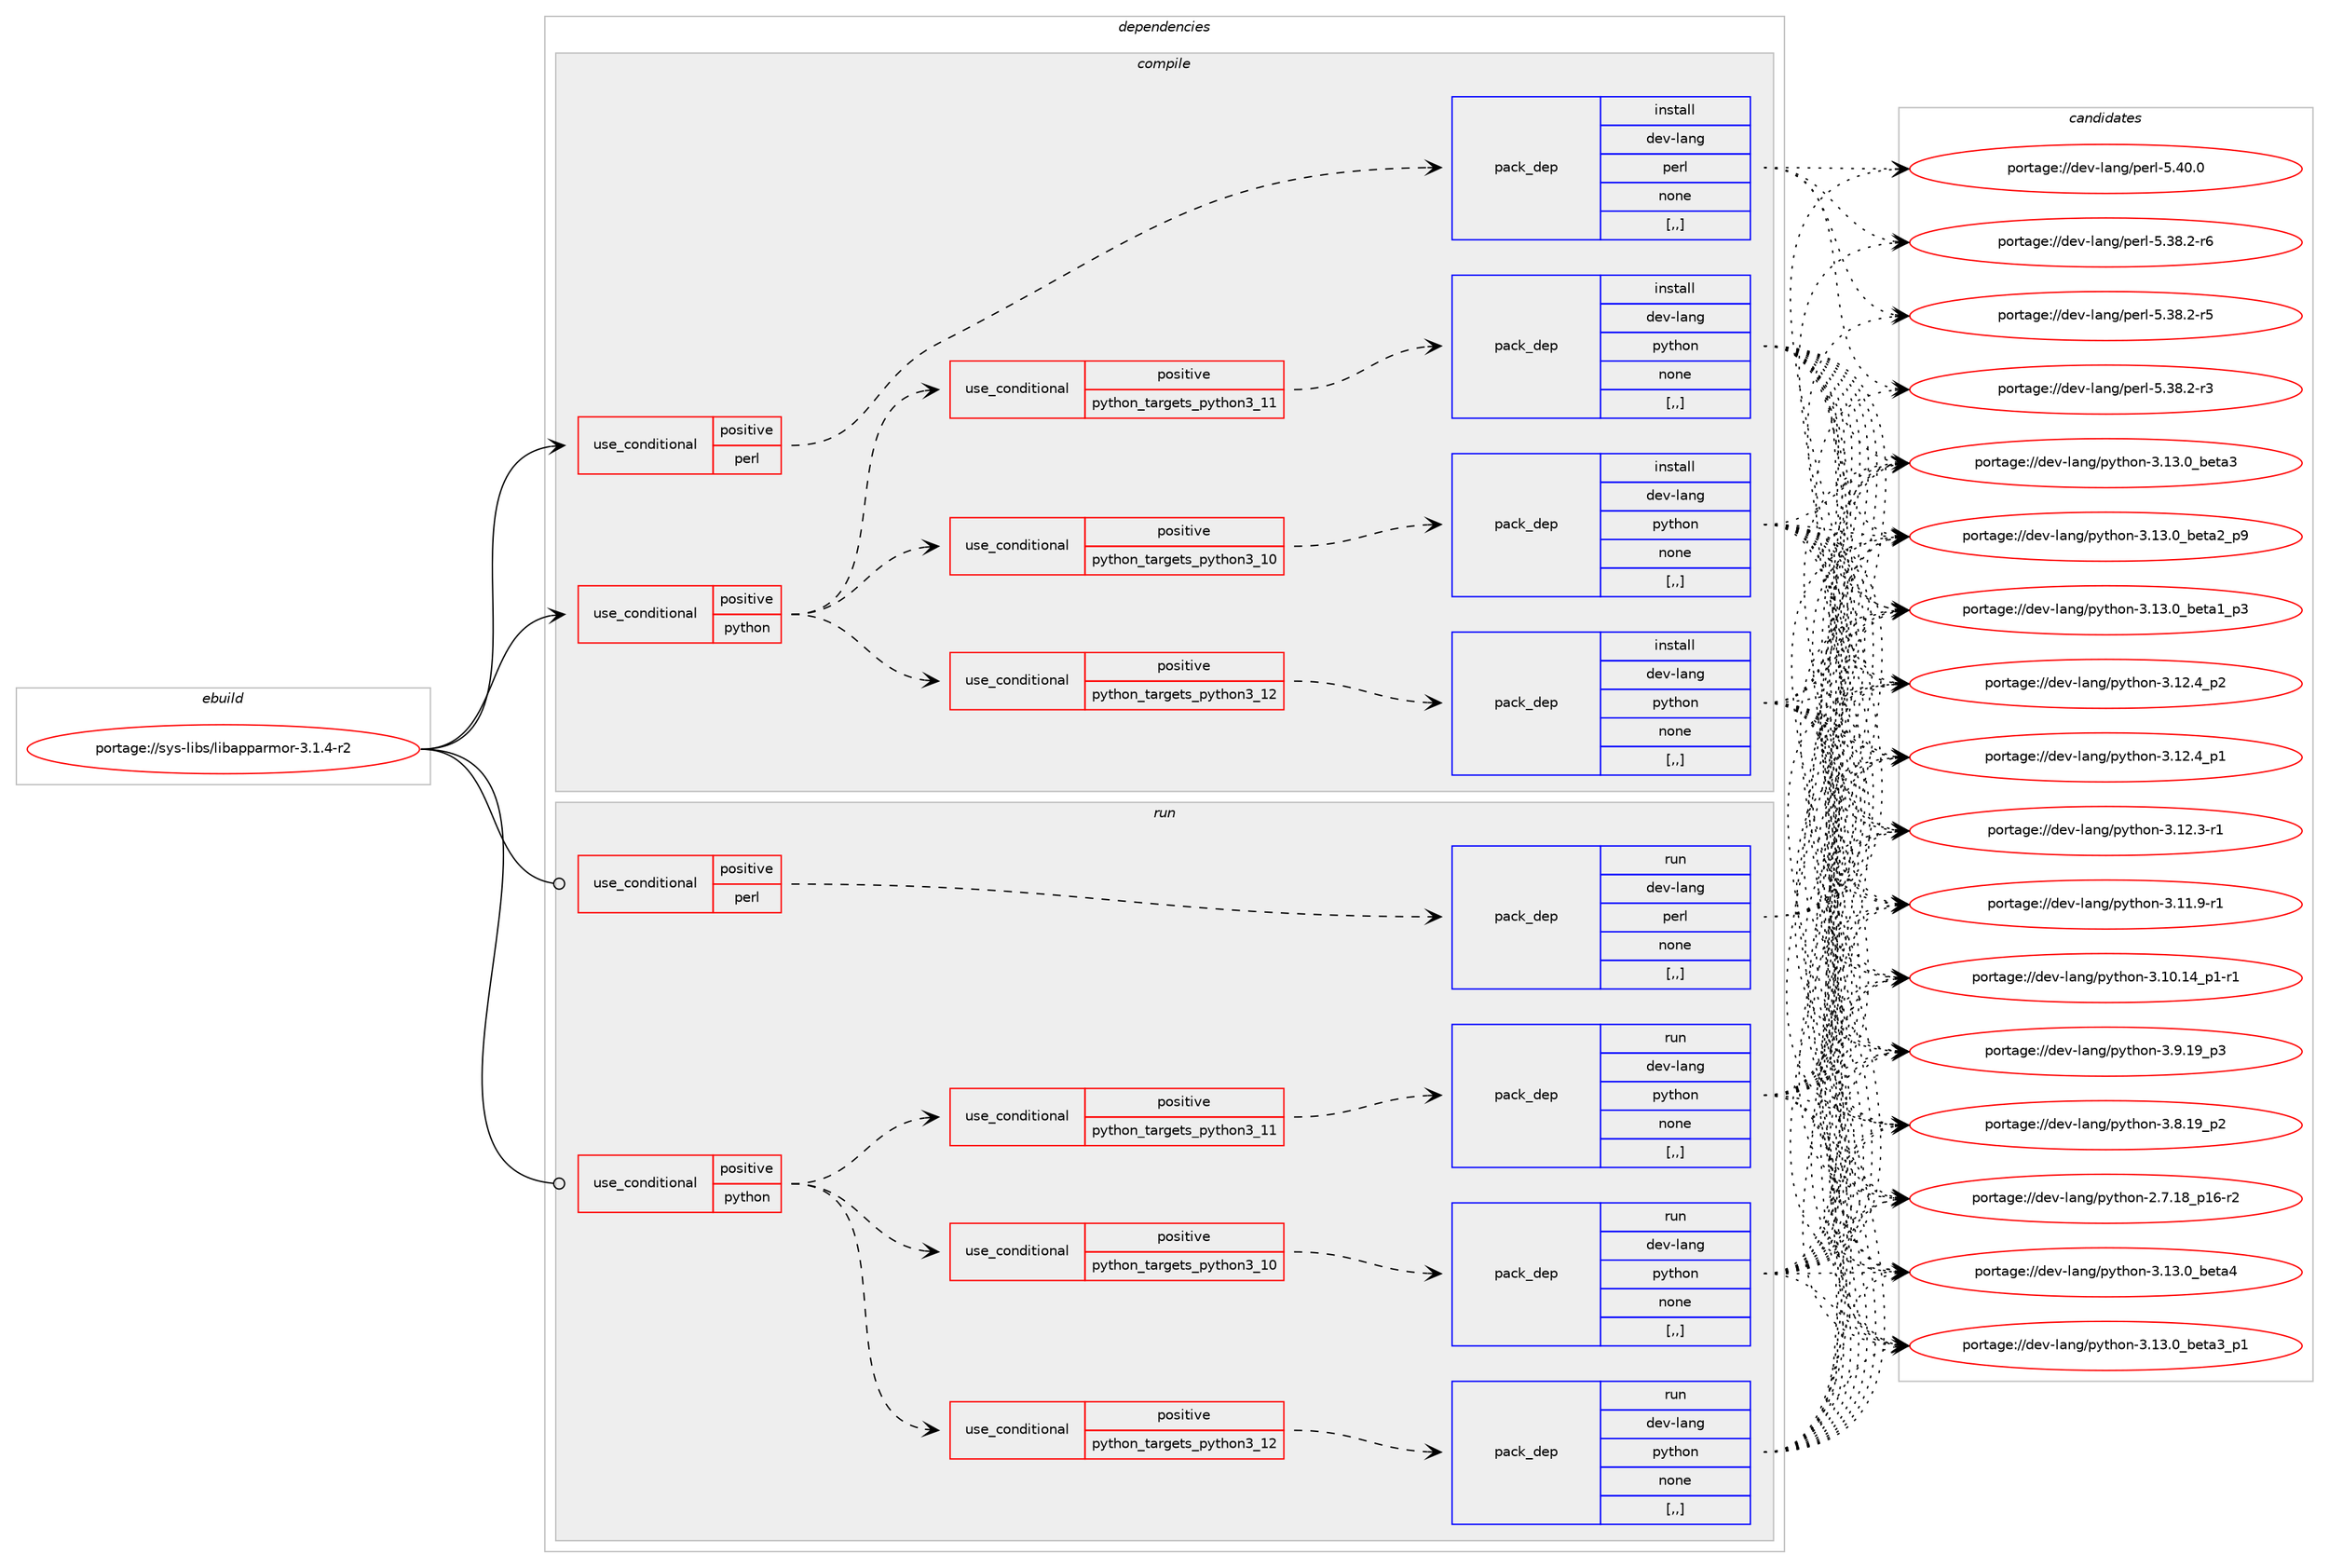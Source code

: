 digraph prolog {

# *************
# Graph options
# *************

newrank=true;
concentrate=true;
compound=true;
graph [rankdir=LR,fontname=Helvetica,fontsize=10,ranksep=1.5];#, ranksep=2.5, nodesep=0.2];
edge  [arrowhead=vee];
node  [fontname=Helvetica,fontsize=10];

# **********
# The ebuild
# **********

subgraph cluster_leftcol {
color=gray;
label=<<i>ebuild</i>>;
id [label="portage://sys-libs/libapparmor-3.1.4-r2", color=red, width=4, href="../sys-libs/libapparmor-3.1.4-r2.svg"];
}

# ****************
# The dependencies
# ****************

subgraph cluster_midcol {
color=gray;
label=<<i>dependencies</i>>;
subgraph cluster_compile {
fillcolor="#eeeeee";
style=filled;
label=<<i>compile</i>>;
subgraph cond117308 {
dependency440381 [label=<<TABLE BORDER="0" CELLBORDER="1" CELLSPACING="0" CELLPADDING="4"><TR><TD ROWSPAN="3" CELLPADDING="10">use_conditional</TD></TR><TR><TD>positive</TD></TR><TR><TD>perl</TD></TR></TABLE>>, shape=none, color=red];
subgraph pack320075 {
dependency440382 [label=<<TABLE BORDER="0" CELLBORDER="1" CELLSPACING="0" CELLPADDING="4" WIDTH="220"><TR><TD ROWSPAN="6" CELLPADDING="30">pack_dep</TD></TR><TR><TD WIDTH="110">install</TD></TR><TR><TD>dev-lang</TD></TR><TR><TD>perl</TD></TR><TR><TD>none</TD></TR><TR><TD>[,,]</TD></TR></TABLE>>, shape=none, color=blue];
}
dependency440381:e -> dependency440382:w [weight=20,style="dashed",arrowhead="vee"];
}
id:e -> dependency440381:w [weight=20,style="solid",arrowhead="vee"];
subgraph cond117309 {
dependency440383 [label=<<TABLE BORDER="0" CELLBORDER="1" CELLSPACING="0" CELLPADDING="4"><TR><TD ROWSPAN="3" CELLPADDING="10">use_conditional</TD></TR><TR><TD>positive</TD></TR><TR><TD>python</TD></TR></TABLE>>, shape=none, color=red];
subgraph cond117310 {
dependency440384 [label=<<TABLE BORDER="0" CELLBORDER="1" CELLSPACING="0" CELLPADDING="4"><TR><TD ROWSPAN="3" CELLPADDING="10">use_conditional</TD></TR><TR><TD>positive</TD></TR><TR><TD>python_targets_python3_10</TD></TR></TABLE>>, shape=none, color=red];
subgraph pack320076 {
dependency440385 [label=<<TABLE BORDER="0" CELLBORDER="1" CELLSPACING="0" CELLPADDING="4" WIDTH="220"><TR><TD ROWSPAN="6" CELLPADDING="30">pack_dep</TD></TR><TR><TD WIDTH="110">install</TD></TR><TR><TD>dev-lang</TD></TR><TR><TD>python</TD></TR><TR><TD>none</TD></TR><TR><TD>[,,]</TD></TR></TABLE>>, shape=none, color=blue];
}
dependency440384:e -> dependency440385:w [weight=20,style="dashed",arrowhead="vee"];
}
dependency440383:e -> dependency440384:w [weight=20,style="dashed",arrowhead="vee"];
subgraph cond117311 {
dependency440386 [label=<<TABLE BORDER="0" CELLBORDER="1" CELLSPACING="0" CELLPADDING="4"><TR><TD ROWSPAN="3" CELLPADDING="10">use_conditional</TD></TR><TR><TD>positive</TD></TR><TR><TD>python_targets_python3_11</TD></TR></TABLE>>, shape=none, color=red];
subgraph pack320077 {
dependency440387 [label=<<TABLE BORDER="0" CELLBORDER="1" CELLSPACING="0" CELLPADDING="4" WIDTH="220"><TR><TD ROWSPAN="6" CELLPADDING="30">pack_dep</TD></TR><TR><TD WIDTH="110">install</TD></TR><TR><TD>dev-lang</TD></TR><TR><TD>python</TD></TR><TR><TD>none</TD></TR><TR><TD>[,,]</TD></TR></TABLE>>, shape=none, color=blue];
}
dependency440386:e -> dependency440387:w [weight=20,style="dashed",arrowhead="vee"];
}
dependency440383:e -> dependency440386:w [weight=20,style="dashed",arrowhead="vee"];
subgraph cond117312 {
dependency440388 [label=<<TABLE BORDER="0" CELLBORDER="1" CELLSPACING="0" CELLPADDING="4"><TR><TD ROWSPAN="3" CELLPADDING="10">use_conditional</TD></TR><TR><TD>positive</TD></TR><TR><TD>python_targets_python3_12</TD></TR></TABLE>>, shape=none, color=red];
subgraph pack320078 {
dependency440389 [label=<<TABLE BORDER="0" CELLBORDER="1" CELLSPACING="0" CELLPADDING="4" WIDTH="220"><TR><TD ROWSPAN="6" CELLPADDING="30">pack_dep</TD></TR><TR><TD WIDTH="110">install</TD></TR><TR><TD>dev-lang</TD></TR><TR><TD>python</TD></TR><TR><TD>none</TD></TR><TR><TD>[,,]</TD></TR></TABLE>>, shape=none, color=blue];
}
dependency440388:e -> dependency440389:w [weight=20,style="dashed",arrowhead="vee"];
}
dependency440383:e -> dependency440388:w [weight=20,style="dashed",arrowhead="vee"];
}
id:e -> dependency440383:w [weight=20,style="solid",arrowhead="vee"];
}
subgraph cluster_compileandrun {
fillcolor="#eeeeee";
style=filled;
label=<<i>compile and run</i>>;
}
subgraph cluster_run {
fillcolor="#eeeeee";
style=filled;
label=<<i>run</i>>;
subgraph cond117313 {
dependency440390 [label=<<TABLE BORDER="0" CELLBORDER="1" CELLSPACING="0" CELLPADDING="4"><TR><TD ROWSPAN="3" CELLPADDING="10">use_conditional</TD></TR><TR><TD>positive</TD></TR><TR><TD>perl</TD></TR></TABLE>>, shape=none, color=red];
subgraph pack320079 {
dependency440391 [label=<<TABLE BORDER="0" CELLBORDER="1" CELLSPACING="0" CELLPADDING="4" WIDTH="220"><TR><TD ROWSPAN="6" CELLPADDING="30">pack_dep</TD></TR><TR><TD WIDTH="110">run</TD></TR><TR><TD>dev-lang</TD></TR><TR><TD>perl</TD></TR><TR><TD>none</TD></TR><TR><TD>[,,]</TD></TR></TABLE>>, shape=none, color=blue];
}
dependency440390:e -> dependency440391:w [weight=20,style="dashed",arrowhead="vee"];
}
id:e -> dependency440390:w [weight=20,style="solid",arrowhead="odot"];
subgraph cond117314 {
dependency440392 [label=<<TABLE BORDER="0" CELLBORDER="1" CELLSPACING="0" CELLPADDING="4"><TR><TD ROWSPAN="3" CELLPADDING="10">use_conditional</TD></TR><TR><TD>positive</TD></TR><TR><TD>python</TD></TR></TABLE>>, shape=none, color=red];
subgraph cond117315 {
dependency440393 [label=<<TABLE BORDER="0" CELLBORDER="1" CELLSPACING="0" CELLPADDING="4"><TR><TD ROWSPAN="3" CELLPADDING="10">use_conditional</TD></TR><TR><TD>positive</TD></TR><TR><TD>python_targets_python3_10</TD></TR></TABLE>>, shape=none, color=red];
subgraph pack320080 {
dependency440394 [label=<<TABLE BORDER="0" CELLBORDER="1" CELLSPACING="0" CELLPADDING="4" WIDTH="220"><TR><TD ROWSPAN="6" CELLPADDING="30">pack_dep</TD></TR><TR><TD WIDTH="110">run</TD></TR><TR><TD>dev-lang</TD></TR><TR><TD>python</TD></TR><TR><TD>none</TD></TR><TR><TD>[,,]</TD></TR></TABLE>>, shape=none, color=blue];
}
dependency440393:e -> dependency440394:w [weight=20,style="dashed",arrowhead="vee"];
}
dependency440392:e -> dependency440393:w [weight=20,style="dashed",arrowhead="vee"];
subgraph cond117316 {
dependency440395 [label=<<TABLE BORDER="0" CELLBORDER="1" CELLSPACING="0" CELLPADDING="4"><TR><TD ROWSPAN="3" CELLPADDING="10">use_conditional</TD></TR><TR><TD>positive</TD></TR><TR><TD>python_targets_python3_11</TD></TR></TABLE>>, shape=none, color=red];
subgraph pack320081 {
dependency440396 [label=<<TABLE BORDER="0" CELLBORDER="1" CELLSPACING="0" CELLPADDING="4" WIDTH="220"><TR><TD ROWSPAN="6" CELLPADDING="30">pack_dep</TD></TR><TR><TD WIDTH="110">run</TD></TR><TR><TD>dev-lang</TD></TR><TR><TD>python</TD></TR><TR><TD>none</TD></TR><TR><TD>[,,]</TD></TR></TABLE>>, shape=none, color=blue];
}
dependency440395:e -> dependency440396:w [weight=20,style="dashed",arrowhead="vee"];
}
dependency440392:e -> dependency440395:w [weight=20,style="dashed",arrowhead="vee"];
subgraph cond117317 {
dependency440397 [label=<<TABLE BORDER="0" CELLBORDER="1" CELLSPACING="0" CELLPADDING="4"><TR><TD ROWSPAN="3" CELLPADDING="10">use_conditional</TD></TR><TR><TD>positive</TD></TR><TR><TD>python_targets_python3_12</TD></TR></TABLE>>, shape=none, color=red];
subgraph pack320082 {
dependency440398 [label=<<TABLE BORDER="0" CELLBORDER="1" CELLSPACING="0" CELLPADDING="4" WIDTH="220"><TR><TD ROWSPAN="6" CELLPADDING="30">pack_dep</TD></TR><TR><TD WIDTH="110">run</TD></TR><TR><TD>dev-lang</TD></TR><TR><TD>python</TD></TR><TR><TD>none</TD></TR><TR><TD>[,,]</TD></TR></TABLE>>, shape=none, color=blue];
}
dependency440397:e -> dependency440398:w [weight=20,style="dashed",arrowhead="vee"];
}
dependency440392:e -> dependency440397:w [weight=20,style="dashed",arrowhead="vee"];
}
id:e -> dependency440392:w [weight=20,style="solid",arrowhead="odot"];
}
}

# **************
# The candidates
# **************

subgraph cluster_choices {
rank=same;
color=gray;
label=<<i>candidates</i>>;

subgraph choice320075 {
color=black;
nodesep=1;
choice10010111845108971101034711210111410845534652484648 [label="portage://dev-lang/perl-5.40.0", color=red, width=4,href="../dev-lang/perl-5.40.0.svg"];
choice100101118451089711010347112101114108455346515646504511454 [label="portage://dev-lang/perl-5.38.2-r6", color=red, width=4,href="../dev-lang/perl-5.38.2-r6.svg"];
choice100101118451089711010347112101114108455346515646504511453 [label="portage://dev-lang/perl-5.38.2-r5", color=red, width=4,href="../dev-lang/perl-5.38.2-r5.svg"];
choice100101118451089711010347112101114108455346515646504511451 [label="portage://dev-lang/perl-5.38.2-r3", color=red, width=4,href="../dev-lang/perl-5.38.2-r3.svg"];
dependency440382:e -> choice10010111845108971101034711210111410845534652484648:w [style=dotted,weight="100"];
dependency440382:e -> choice100101118451089711010347112101114108455346515646504511454:w [style=dotted,weight="100"];
dependency440382:e -> choice100101118451089711010347112101114108455346515646504511453:w [style=dotted,weight="100"];
dependency440382:e -> choice100101118451089711010347112101114108455346515646504511451:w [style=dotted,weight="100"];
}
subgraph choice320076 {
color=black;
nodesep=1;
choice1001011184510897110103471121211161041111104551464951464895981011169752 [label="portage://dev-lang/python-3.13.0_beta4", color=red, width=4,href="../dev-lang/python-3.13.0_beta4.svg"];
choice10010111845108971101034711212111610411111045514649514648959810111697519511249 [label="portage://dev-lang/python-3.13.0_beta3_p1", color=red, width=4,href="../dev-lang/python-3.13.0_beta3_p1.svg"];
choice1001011184510897110103471121211161041111104551464951464895981011169751 [label="portage://dev-lang/python-3.13.0_beta3", color=red, width=4,href="../dev-lang/python-3.13.0_beta3.svg"];
choice10010111845108971101034711212111610411111045514649514648959810111697509511257 [label="portage://dev-lang/python-3.13.0_beta2_p9", color=red, width=4,href="../dev-lang/python-3.13.0_beta2_p9.svg"];
choice10010111845108971101034711212111610411111045514649514648959810111697499511251 [label="portage://dev-lang/python-3.13.0_beta1_p3", color=red, width=4,href="../dev-lang/python-3.13.0_beta1_p3.svg"];
choice100101118451089711010347112121116104111110455146495046529511250 [label="portage://dev-lang/python-3.12.4_p2", color=red, width=4,href="../dev-lang/python-3.12.4_p2.svg"];
choice100101118451089711010347112121116104111110455146495046529511249 [label="portage://dev-lang/python-3.12.4_p1", color=red, width=4,href="../dev-lang/python-3.12.4_p1.svg"];
choice100101118451089711010347112121116104111110455146495046514511449 [label="portage://dev-lang/python-3.12.3-r1", color=red, width=4,href="../dev-lang/python-3.12.3-r1.svg"];
choice100101118451089711010347112121116104111110455146494946574511449 [label="portage://dev-lang/python-3.11.9-r1", color=red, width=4,href="../dev-lang/python-3.11.9-r1.svg"];
choice100101118451089711010347112121116104111110455146494846495295112494511449 [label="portage://dev-lang/python-3.10.14_p1-r1", color=red, width=4,href="../dev-lang/python-3.10.14_p1-r1.svg"];
choice100101118451089711010347112121116104111110455146574649579511251 [label="portage://dev-lang/python-3.9.19_p3", color=red, width=4,href="../dev-lang/python-3.9.19_p3.svg"];
choice100101118451089711010347112121116104111110455146564649579511250 [label="portage://dev-lang/python-3.8.19_p2", color=red, width=4,href="../dev-lang/python-3.8.19_p2.svg"];
choice100101118451089711010347112121116104111110455046554649569511249544511450 [label="portage://dev-lang/python-2.7.18_p16-r2", color=red, width=4,href="../dev-lang/python-2.7.18_p16-r2.svg"];
dependency440385:e -> choice1001011184510897110103471121211161041111104551464951464895981011169752:w [style=dotted,weight="100"];
dependency440385:e -> choice10010111845108971101034711212111610411111045514649514648959810111697519511249:w [style=dotted,weight="100"];
dependency440385:e -> choice1001011184510897110103471121211161041111104551464951464895981011169751:w [style=dotted,weight="100"];
dependency440385:e -> choice10010111845108971101034711212111610411111045514649514648959810111697509511257:w [style=dotted,weight="100"];
dependency440385:e -> choice10010111845108971101034711212111610411111045514649514648959810111697499511251:w [style=dotted,weight="100"];
dependency440385:e -> choice100101118451089711010347112121116104111110455146495046529511250:w [style=dotted,weight="100"];
dependency440385:e -> choice100101118451089711010347112121116104111110455146495046529511249:w [style=dotted,weight="100"];
dependency440385:e -> choice100101118451089711010347112121116104111110455146495046514511449:w [style=dotted,weight="100"];
dependency440385:e -> choice100101118451089711010347112121116104111110455146494946574511449:w [style=dotted,weight="100"];
dependency440385:e -> choice100101118451089711010347112121116104111110455146494846495295112494511449:w [style=dotted,weight="100"];
dependency440385:e -> choice100101118451089711010347112121116104111110455146574649579511251:w [style=dotted,weight="100"];
dependency440385:e -> choice100101118451089711010347112121116104111110455146564649579511250:w [style=dotted,weight="100"];
dependency440385:e -> choice100101118451089711010347112121116104111110455046554649569511249544511450:w [style=dotted,weight="100"];
}
subgraph choice320077 {
color=black;
nodesep=1;
choice1001011184510897110103471121211161041111104551464951464895981011169752 [label="portage://dev-lang/python-3.13.0_beta4", color=red, width=4,href="../dev-lang/python-3.13.0_beta4.svg"];
choice10010111845108971101034711212111610411111045514649514648959810111697519511249 [label="portage://dev-lang/python-3.13.0_beta3_p1", color=red, width=4,href="../dev-lang/python-3.13.0_beta3_p1.svg"];
choice1001011184510897110103471121211161041111104551464951464895981011169751 [label="portage://dev-lang/python-3.13.0_beta3", color=red, width=4,href="../dev-lang/python-3.13.0_beta3.svg"];
choice10010111845108971101034711212111610411111045514649514648959810111697509511257 [label="portage://dev-lang/python-3.13.0_beta2_p9", color=red, width=4,href="../dev-lang/python-3.13.0_beta2_p9.svg"];
choice10010111845108971101034711212111610411111045514649514648959810111697499511251 [label="portage://dev-lang/python-3.13.0_beta1_p3", color=red, width=4,href="../dev-lang/python-3.13.0_beta1_p3.svg"];
choice100101118451089711010347112121116104111110455146495046529511250 [label="portage://dev-lang/python-3.12.4_p2", color=red, width=4,href="../dev-lang/python-3.12.4_p2.svg"];
choice100101118451089711010347112121116104111110455146495046529511249 [label="portage://dev-lang/python-3.12.4_p1", color=red, width=4,href="../dev-lang/python-3.12.4_p1.svg"];
choice100101118451089711010347112121116104111110455146495046514511449 [label="portage://dev-lang/python-3.12.3-r1", color=red, width=4,href="../dev-lang/python-3.12.3-r1.svg"];
choice100101118451089711010347112121116104111110455146494946574511449 [label="portage://dev-lang/python-3.11.9-r1", color=red, width=4,href="../dev-lang/python-3.11.9-r1.svg"];
choice100101118451089711010347112121116104111110455146494846495295112494511449 [label="portage://dev-lang/python-3.10.14_p1-r1", color=red, width=4,href="../dev-lang/python-3.10.14_p1-r1.svg"];
choice100101118451089711010347112121116104111110455146574649579511251 [label="portage://dev-lang/python-3.9.19_p3", color=red, width=4,href="../dev-lang/python-3.9.19_p3.svg"];
choice100101118451089711010347112121116104111110455146564649579511250 [label="portage://dev-lang/python-3.8.19_p2", color=red, width=4,href="../dev-lang/python-3.8.19_p2.svg"];
choice100101118451089711010347112121116104111110455046554649569511249544511450 [label="portage://dev-lang/python-2.7.18_p16-r2", color=red, width=4,href="../dev-lang/python-2.7.18_p16-r2.svg"];
dependency440387:e -> choice1001011184510897110103471121211161041111104551464951464895981011169752:w [style=dotted,weight="100"];
dependency440387:e -> choice10010111845108971101034711212111610411111045514649514648959810111697519511249:w [style=dotted,weight="100"];
dependency440387:e -> choice1001011184510897110103471121211161041111104551464951464895981011169751:w [style=dotted,weight="100"];
dependency440387:e -> choice10010111845108971101034711212111610411111045514649514648959810111697509511257:w [style=dotted,weight="100"];
dependency440387:e -> choice10010111845108971101034711212111610411111045514649514648959810111697499511251:w [style=dotted,weight="100"];
dependency440387:e -> choice100101118451089711010347112121116104111110455146495046529511250:w [style=dotted,weight="100"];
dependency440387:e -> choice100101118451089711010347112121116104111110455146495046529511249:w [style=dotted,weight="100"];
dependency440387:e -> choice100101118451089711010347112121116104111110455146495046514511449:w [style=dotted,weight="100"];
dependency440387:e -> choice100101118451089711010347112121116104111110455146494946574511449:w [style=dotted,weight="100"];
dependency440387:e -> choice100101118451089711010347112121116104111110455146494846495295112494511449:w [style=dotted,weight="100"];
dependency440387:e -> choice100101118451089711010347112121116104111110455146574649579511251:w [style=dotted,weight="100"];
dependency440387:e -> choice100101118451089711010347112121116104111110455146564649579511250:w [style=dotted,weight="100"];
dependency440387:e -> choice100101118451089711010347112121116104111110455046554649569511249544511450:w [style=dotted,weight="100"];
}
subgraph choice320078 {
color=black;
nodesep=1;
choice1001011184510897110103471121211161041111104551464951464895981011169752 [label="portage://dev-lang/python-3.13.0_beta4", color=red, width=4,href="../dev-lang/python-3.13.0_beta4.svg"];
choice10010111845108971101034711212111610411111045514649514648959810111697519511249 [label="portage://dev-lang/python-3.13.0_beta3_p1", color=red, width=4,href="../dev-lang/python-3.13.0_beta3_p1.svg"];
choice1001011184510897110103471121211161041111104551464951464895981011169751 [label="portage://dev-lang/python-3.13.0_beta3", color=red, width=4,href="../dev-lang/python-3.13.0_beta3.svg"];
choice10010111845108971101034711212111610411111045514649514648959810111697509511257 [label="portage://dev-lang/python-3.13.0_beta2_p9", color=red, width=4,href="../dev-lang/python-3.13.0_beta2_p9.svg"];
choice10010111845108971101034711212111610411111045514649514648959810111697499511251 [label="portage://dev-lang/python-3.13.0_beta1_p3", color=red, width=4,href="../dev-lang/python-3.13.0_beta1_p3.svg"];
choice100101118451089711010347112121116104111110455146495046529511250 [label="portage://dev-lang/python-3.12.4_p2", color=red, width=4,href="../dev-lang/python-3.12.4_p2.svg"];
choice100101118451089711010347112121116104111110455146495046529511249 [label="portage://dev-lang/python-3.12.4_p1", color=red, width=4,href="../dev-lang/python-3.12.4_p1.svg"];
choice100101118451089711010347112121116104111110455146495046514511449 [label="portage://dev-lang/python-3.12.3-r1", color=red, width=4,href="../dev-lang/python-3.12.3-r1.svg"];
choice100101118451089711010347112121116104111110455146494946574511449 [label="portage://dev-lang/python-3.11.9-r1", color=red, width=4,href="../dev-lang/python-3.11.9-r1.svg"];
choice100101118451089711010347112121116104111110455146494846495295112494511449 [label="portage://dev-lang/python-3.10.14_p1-r1", color=red, width=4,href="../dev-lang/python-3.10.14_p1-r1.svg"];
choice100101118451089711010347112121116104111110455146574649579511251 [label="portage://dev-lang/python-3.9.19_p3", color=red, width=4,href="../dev-lang/python-3.9.19_p3.svg"];
choice100101118451089711010347112121116104111110455146564649579511250 [label="portage://dev-lang/python-3.8.19_p2", color=red, width=4,href="../dev-lang/python-3.8.19_p2.svg"];
choice100101118451089711010347112121116104111110455046554649569511249544511450 [label="portage://dev-lang/python-2.7.18_p16-r2", color=red, width=4,href="../dev-lang/python-2.7.18_p16-r2.svg"];
dependency440389:e -> choice1001011184510897110103471121211161041111104551464951464895981011169752:w [style=dotted,weight="100"];
dependency440389:e -> choice10010111845108971101034711212111610411111045514649514648959810111697519511249:w [style=dotted,weight="100"];
dependency440389:e -> choice1001011184510897110103471121211161041111104551464951464895981011169751:w [style=dotted,weight="100"];
dependency440389:e -> choice10010111845108971101034711212111610411111045514649514648959810111697509511257:w [style=dotted,weight="100"];
dependency440389:e -> choice10010111845108971101034711212111610411111045514649514648959810111697499511251:w [style=dotted,weight="100"];
dependency440389:e -> choice100101118451089711010347112121116104111110455146495046529511250:w [style=dotted,weight="100"];
dependency440389:e -> choice100101118451089711010347112121116104111110455146495046529511249:w [style=dotted,weight="100"];
dependency440389:e -> choice100101118451089711010347112121116104111110455146495046514511449:w [style=dotted,weight="100"];
dependency440389:e -> choice100101118451089711010347112121116104111110455146494946574511449:w [style=dotted,weight="100"];
dependency440389:e -> choice100101118451089711010347112121116104111110455146494846495295112494511449:w [style=dotted,weight="100"];
dependency440389:e -> choice100101118451089711010347112121116104111110455146574649579511251:w [style=dotted,weight="100"];
dependency440389:e -> choice100101118451089711010347112121116104111110455146564649579511250:w [style=dotted,weight="100"];
dependency440389:e -> choice100101118451089711010347112121116104111110455046554649569511249544511450:w [style=dotted,weight="100"];
}
subgraph choice320079 {
color=black;
nodesep=1;
choice10010111845108971101034711210111410845534652484648 [label="portage://dev-lang/perl-5.40.0", color=red, width=4,href="../dev-lang/perl-5.40.0.svg"];
choice100101118451089711010347112101114108455346515646504511454 [label="portage://dev-lang/perl-5.38.2-r6", color=red, width=4,href="../dev-lang/perl-5.38.2-r6.svg"];
choice100101118451089711010347112101114108455346515646504511453 [label="portage://dev-lang/perl-5.38.2-r5", color=red, width=4,href="../dev-lang/perl-5.38.2-r5.svg"];
choice100101118451089711010347112101114108455346515646504511451 [label="portage://dev-lang/perl-5.38.2-r3", color=red, width=4,href="../dev-lang/perl-5.38.2-r3.svg"];
dependency440391:e -> choice10010111845108971101034711210111410845534652484648:w [style=dotted,weight="100"];
dependency440391:e -> choice100101118451089711010347112101114108455346515646504511454:w [style=dotted,weight="100"];
dependency440391:e -> choice100101118451089711010347112101114108455346515646504511453:w [style=dotted,weight="100"];
dependency440391:e -> choice100101118451089711010347112101114108455346515646504511451:w [style=dotted,weight="100"];
}
subgraph choice320080 {
color=black;
nodesep=1;
choice1001011184510897110103471121211161041111104551464951464895981011169752 [label="portage://dev-lang/python-3.13.0_beta4", color=red, width=4,href="../dev-lang/python-3.13.0_beta4.svg"];
choice10010111845108971101034711212111610411111045514649514648959810111697519511249 [label="portage://dev-lang/python-3.13.0_beta3_p1", color=red, width=4,href="../dev-lang/python-3.13.0_beta3_p1.svg"];
choice1001011184510897110103471121211161041111104551464951464895981011169751 [label="portage://dev-lang/python-3.13.0_beta3", color=red, width=4,href="../dev-lang/python-3.13.0_beta3.svg"];
choice10010111845108971101034711212111610411111045514649514648959810111697509511257 [label="portage://dev-lang/python-3.13.0_beta2_p9", color=red, width=4,href="../dev-lang/python-3.13.0_beta2_p9.svg"];
choice10010111845108971101034711212111610411111045514649514648959810111697499511251 [label="portage://dev-lang/python-3.13.0_beta1_p3", color=red, width=4,href="../dev-lang/python-3.13.0_beta1_p3.svg"];
choice100101118451089711010347112121116104111110455146495046529511250 [label="portage://dev-lang/python-3.12.4_p2", color=red, width=4,href="../dev-lang/python-3.12.4_p2.svg"];
choice100101118451089711010347112121116104111110455146495046529511249 [label="portage://dev-lang/python-3.12.4_p1", color=red, width=4,href="../dev-lang/python-3.12.4_p1.svg"];
choice100101118451089711010347112121116104111110455146495046514511449 [label="portage://dev-lang/python-3.12.3-r1", color=red, width=4,href="../dev-lang/python-3.12.3-r1.svg"];
choice100101118451089711010347112121116104111110455146494946574511449 [label="portage://dev-lang/python-3.11.9-r1", color=red, width=4,href="../dev-lang/python-3.11.9-r1.svg"];
choice100101118451089711010347112121116104111110455146494846495295112494511449 [label="portage://dev-lang/python-3.10.14_p1-r1", color=red, width=4,href="../dev-lang/python-3.10.14_p1-r1.svg"];
choice100101118451089711010347112121116104111110455146574649579511251 [label="portage://dev-lang/python-3.9.19_p3", color=red, width=4,href="../dev-lang/python-3.9.19_p3.svg"];
choice100101118451089711010347112121116104111110455146564649579511250 [label="portage://dev-lang/python-3.8.19_p2", color=red, width=4,href="../dev-lang/python-3.8.19_p2.svg"];
choice100101118451089711010347112121116104111110455046554649569511249544511450 [label="portage://dev-lang/python-2.7.18_p16-r2", color=red, width=4,href="../dev-lang/python-2.7.18_p16-r2.svg"];
dependency440394:e -> choice1001011184510897110103471121211161041111104551464951464895981011169752:w [style=dotted,weight="100"];
dependency440394:e -> choice10010111845108971101034711212111610411111045514649514648959810111697519511249:w [style=dotted,weight="100"];
dependency440394:e -> choice1001011184510897110103471121211161041111104551464951464895981011169751:w [style=dotted,weight="100"];
dependency440394:e -> choice10010111845108971101034711212111610411111045514649514648959810111697509511257:w [style=dotted,weight="100"];
dependency440394:e -> choice10010111845108971101034711212111610411111045514649514648959810111697499511251:w [style=dotted,weight="100"];
dependency440394:e -> choice100101118451089711010347112121116104111110455146495046529511250:w [style=dotted,weight="100"];
dependency440394:e -> choice100101118451089711010347112121116104111110455146495046529511249:w [style=dotted,weight="100"];
dependency440394:e -> choice100101118451089711010347112121116104111110455146495046514511449:w [style=dotted,weight="100"];
dependency440394:e -> choice100101118451089711010347112121116104111110455146494946574511449:w [style=dotted,weight="100"];
dependency440394:e -> choice100101118451089711010347112121116104111110455146494846495295112494511449:w [style=dotted,weight="100"];
dependency440394:e -> choice100101118451089711010347112121116104111110455146574649579511251:w [style=dotted,weight="100"];
dependency440394:e -> choice100101118451089711010347112121116104111110455146564649579511250:w [style=dotted,weight="100"];
dependency440394:e -> choice100101118451089711010347112121116104111110455046554649569511249544511450:w [style=dotted,weight="100"];
}
subgraph choice320081 {
color=black;
nodesep=1;
choice1001011184510897110103471121211161041111104551464951464895981011169752 [label="portage://dev-lang/python-3.13.0_beta4", color=red, width=4,href="../dev-lang/python-3.13.0_beta4.svg"];
choice10010111845108971101034711212111610411111045514649514648959810111697519511249 [label="portage://dev-lang/python-3.13.0_beta3_p1", color=red, width=4,href="../dev-lang/python-3.13.0_beta3_p1.svg"];
choice1001011184510897110103471121211161041111104551464951464895981011169751 [label="portage://dev-lang/python-3.13.0_beta3", color=red, width=4,href="../dev-lang/python-3.13.0_beta3.svg"];
choice10010111845108971101034711212111610411111045514649514648959810111697509511257 [label="portage://dev-lang/python-3.13.0_beta2_p9", color=red, width=4,href="../dev-lang/python-3.13.0_beta2_p9.svg"];
choice10010111845108971101034711212111610411111045514649514648959810111697499511251 [label="portage://dev-lang/python-3.13.0_beta1_p3", color=red, width=4,href="../dev-lang/python-3.13.0_beta1_p3.svg"];
choice100101118451089711010347112121116104111110455146495046529511250 [label="portage://dev-lang/python-3.12.4_p2", color=red, width=4,href="../dev-lang/python-3.12.4_p2.svg"];
choice100101118451089711010347112121116104111110455146495046529511249 [label="portage://dev-lang/python-3.12.4_p1", color=red, width=4,href="../dev-lang/python-3.12.4_p1.svg"];
choice100101118451089711010347112121116104111110455146495046514511449 [label="portage://dev-lang/python-3.12.3-r1", color=red, width=4,href="../dev-lang/python-3.12.3-r1.svg"];
choice100101118451089711010347112121116104111110455146494946574511449 [label="portage://dev-lang/python-3.11.9-r1", color=red, width=4,href="../dev-lang/python-3.11.9-r1.svg"];
choice100101118451089711010347112121116104111110455146494846495295112494511449 [label="portage://dev-lang/python-3.10.14_p1-r1", color=red, width=4,href="../dev-lang/python-3.10.14_p1-r1.svg"];
choice100101118451089711010347112121116104111110455146574649579511251 [label="portage://dev-lang/python-3.9.19_p3", color=red, width=4,href="../dev-lang/python-3.9.19_p3.svg"];
choice100101118451089711010347112121116104111110455146564649579511250 [label="portage://dev-lang/python-3.8.19_p2", color=red, width=4,href="../dev-lang/python-3.8.19_p2.svg"];
choice100101118451089711010347112121116104111110455046554649569511249544511450 [label="portage://dev-lang/python-2.7.18_p16-r2", color=red, width=4,href="../dev-lang/python-2.7.18_p16-r2.svg"];
dependency440396:e -> choice1001011184510897110103471121211161041111104551464951464895981011169752:w [style=dotted,weight="100"];
dependency440396:e -> choice10010111845108971101034711212111610411111045514649514648959810111697519511249:w [style=dotted,weight="100"];
dependency440396:e -> choice1001011184510897110103471121211161041111104551464951464895981011169751:w [style=dotted,weight="100"];
dependency440396:e -> choice10010111845108971101034711212111610411111045514649514648959810111697509511257:w [style=dotted,weight="100"];
dependency440396:e -> choice10010111845108971101034711212111610411111045514649514648959810111697499511251:w [style=dotted,weight="100"];
dependency440396:e -> choice100101118451089711010347112121116104111110455146495046529511250:w [style=dotted,weight="100"];
dependency440396:e -> choice100101118451089711010347112121116104111110455146495046529511249:w [style=dotted,weight="100"];
dependency440396:e -> choice100101118451089711010347112121116104111110455146495046514511449:w [style=dotted,weight="100"];
dependency440396:e -> choice100101118451089711010347112121116104111110455146494946574511449:w [style=dotted,weight="100"];
dependency440396:e -> choice100101118451089711010347112121116104111110455146494846495295112494511449:w [style=dotted,weight="100"];
dependency440396:e -> choice100101118451089711010347112121116104111110455146574649579511251:w [style=dotted,weight="100"];
dependency440396:e -> choice100101118451089711010347112121116104111110455146564649579511250:w [style=dotted,weight="100"];
dependency440396:e -> choice100101118451089711010347112121116104111110455046554649569511249544511450:w [style=dotted,weight="100"];
}
subgraph choice320082 {
color=black;
nodesep=1;
choice1001011184510897110103471121211161041111104551464951464895981011169752 [label="portage://dev-lang/python-3.13.0_beta4", color=red, width=4,href="../dev-lang/python-3.13.0_beta4.svg"];
choice10010111845108971101034711212111610411111045514649514648959810111697519511249 [label="portage://dev-lang/python-3.13.0_beta3_p1", color=red, width=4,href="../dev-lang/python-3.13.0_beta3_p1.svg"];
choice1001011184510897110103471121211161041111104551464951464895981011169751 [label="portage://dev-lang/python-3.13.0_beta3", color=red, width=4,href="../dev-lang/python-3.13.0_beta3.svg"];
choice10010111845108971101034711212111610411111045514649514648959810111697509511257 [label="portage://dev-lang/python-3.13.0_beta2_p9", color=red, width=4,href="../dev-lang/python-3.13.0_beta2_p9.svg"];
choice10010111845108971101034711212111610411111045514649514648959810111697499511251 [label="portage://dev-lang/python-3.13.0_beta1_p3", color=red, width=4,href="../dev-lang/python-3.13.0_beta1_p3.svg"];
choice100101118451089711010347112121116104111110455146495046529511250 [label="portage://dev-lang/python-3.12.4_p2", color=red, width=4,href="../dev-lang/python-3.12.4_p2.svg"];
choice100101118451089711010347112121116104111110455146495046529511249 [label="portage://dev-lang/python-3.12.4_p1", color=red, width=4,href="../dev-lang/python-3.12.4_p1.svg"];
choice100101118451089711010347112121116104111110455146495046514511449 [label="portage://dev-lang/python-3.12.3-r1", color=red, width=4,href="../dev-lang/python-3.12.3-r1.svg"];
choice100101118451089711010347112121116104111110455146494946574511449 [label="portage://dev-lang/python-3.11.9-r1", color=red, width=4,href="../dev-lang/python-3.11.9-r1.svg"];
choice100101118451089711010347112121116104111110455146494846495295112494511449 [label="portage://dev-lang/python-3.10.14_p1-r1", color=red, width=4,href="../dev-lang/python-3.10.14_p1-r1.svg"];
choice100101118451089711010347112121116104111110455146574649579511251 [label="portage://dev-lang/python-3.9.19_p3", color=red, width=4,href="../dev-lang/python-3.9.19_p3.svg"];
choice100101118451089711010347112121116104111110455146564649579511250 [label="portage://dev-lang/python-3.8.19_p2", color=red, width=4,href="../dev-lang/python-3.8.19_p2.svg"];
choice100101118451089711010347112121116104111110455046554649569511249544511450 [label="portage://dev-lang/python-2.7.18_p16-r2", color=red, width=4,href="../dev-lang/python-2.7.18_p16-r2.svg"];
dependency440398:e -> choice1001011184510897110103471121211161041111104551464951464895981011169752:w [style=dotted,weight="100"];
dependency440398:e -> choice10010111845108971101034711212111610411111045514649514648959810111697519511249:w [style=dotted,weight="100"];
dependency440398:e -> choice1001011184510897110103471121211161041111104551464951464895981011169751:w [style=dotted,weight="100"];
dependency440398:e -> choice10010111845108971101034711212111610411111045514649514648959810111697509511257:w [style=dotted,weight="100"];
dependency440398:e -> choice10010111845108971101034711212111610411111045514649514648959810111697499511251:w [style=dotted,weight="100"];
dependency440398:e -> choice100101118451089711010347112121116104111110455146495046529511250:w [style=dotted,weight="100"];
dependency440398:e -> choice100101118451089711010347112121116104111110455146495046529511249:w [style=dotted,weight="100"];
dependency440398:e -> choice100101118451089711010347112121116104111110455146495046514511449:w [style=dotted,weight="100"];
dependency440398:e -> choice100101118451089711010347112121116104111110455146494946574511449:w [style=dotted,weight="100"];
dependency440398:e -> choice100101118451089711010347112121116104111110455146494846495295112494511449:w [style=dotted,weight="100"];
dependency440398:e -> choice100101118451089711010347112121116104111110455146574649579511251:w [style=dotted,weight="100"];
dependency440398:e -> choice100101118451089711010347112121116104111110455146564649579511250:w [style=dotted,weight="100"];
dependency440398:e -> choice100101118451089711010347112121116104111110455046554649569511249544511450:w [style=dotted,weight="100"];
}
}

}
